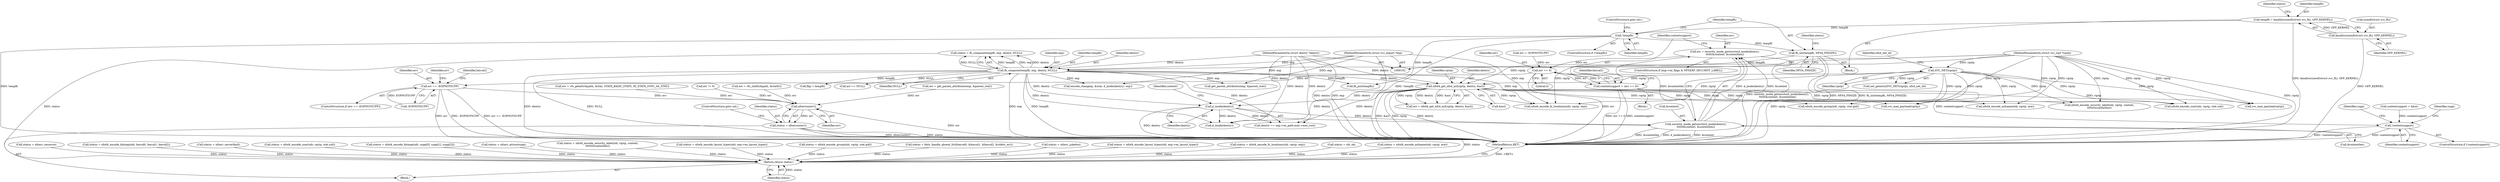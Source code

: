 digraph "0_linux_c70422f760c120480fee4de6c38804c72aa26bc1_12@API" {
"1000351" [label="(Call,err = security_inode_getsecctx(d_inode(dentry),\n\t\t\t\t\t\t&context, &contextlen))"];
"1000353" [label="(Call,security_inode_getsecctx(d_inode(dentry),\n\t\t\t\t\t\t&context, &contextlen))"];
"1000354" [label="(Call,d_inode(dentry))"];
"1000288" [label="(Call,fh_compose(tempfh, exp, dentry, NULL))"];
"1000283" [label="(Call,fh_init(tempfh, NFS4_FHSIZE))"];
"1000280" [label="(Call,!tempfh)"];
"1000270" [label="(Call,tempfh = kmalloc(sizeof(struct svc_fh), GFP_KERNEL))"];
"1000272" [label="(Call,kmalloc(sizeof(struct svc_fh), GFP_KERNEL))"];
"1000105" [label="(MethodParameterIn,struct svc_export *exp)"];
"1000106" [label="(MethodParameterIn,struct dentry *dentry)"];
"1000306" [label="(Call,nfsd4_get_nfs4_acl(rqstp, dentry, &acl))"];
"1000186" [label="(Call,SVC_NET(rqstp))"];
"1000108" [label="(MethodParameterIn,struct svc_rqst *rqstp)"];
"1000367" [label="(Call,err == 0)"];
"1000365" [label="(Call,contextsupport = (err == 0))"];
"1000440" [label="(Call,!contextsupport)"];
"1000376" [label="(Call,err == -EOPNOTSUPP)"];
"1001955" [label="(Call,nfserrno(err))"];
"1001953" [label="(Call,status = nfserrno(err))"];
"1001950" [label="(Return,return status;)"];
"1000351" [label="(Call,err = security_inode_getsecctx(d_inode(dentry),\n\t\t\t\t\t\t&context, &contextlen))"];
"1000307" [label="(Identifier,rqstp)"];
"1001959" [label="(Call,status = nfserr_resource)"];
"1000365" [label="(Call,contextsupport = (err == 0))"];
"1000287" [label="(Identifier,status)"];
"1000387" [label="(Call,status = nfsd4_encode_bitmap(xdr, bmval0, bmval1, bmval2))"];
"1000277" [label="(Identifier,status)"];
"1000550" [label="(Call,status = nfserr_serverfault)"];
"1000353" [label="(Call,security_inode_getsecctx(d_inode(dentry),\n\t\t\t\t\t\t&context, &contextlen))"];
"1000440" [label="(Call,!contextsupport)"];
"1000355" [label="(Identifier,dentry)"];
"1000269" [label="(Block,)"];
"1000296" [label="(Call,fhp = tempfh)"];
"1000356" [label="(Call,&context)"];
"1001950" [label="(Return,return status;)"];
"1000272" [label="(Call,kmalloc(sizeof(struct svc_fh), GFP_KERNEL))"];
"1000186" [label="(Call,SVC_NET(rqstp))"];
"1001417" [label="(Call,status = nfsd4_encode_user(xdr, rqstp, stat.uid))"];
"1000377" [label="(Identifier,err)"];
"1000188" [label="(Identifier,nfsd_net_id)"];
"1000864" [label="(Call,acl == NULL)"];
"1000187" [label="(Identifier,rqstp)"];
"1000106" [label="(MethodParameterIn,struct dentry *dentry)"];
"1001876" [label="(Call,status = nfsd4_encode_bitmap(xdr, supp[0], supp[1], supp[2]))"];
"1000611" [label="(Call,encode_change(p, &stat, d_inode(dentry), exp))"];
"1000352" [label="(Identifier,err)"];
"1001957" [label="(ControlStructure,goto out;)"];
"1000354" [label="(Call,d_inode(dentry))"];
"1000326" [label="(Call,status = nfserr_attrnotsupp)"];
"1001419" [label="(Call,nfsd4_encode_user(xdr, rqstp, stat.uid))"];
"1001941" [label="(Call,fh_put(tempfh))"];
"1000281" [label="(Identifier,tempfh)"];
"1001344" [label="(Call,svc_max_payload(rqstp))"];
"1000361" [label="(Call,err = -EOPNOTSUPP)"];
"1000288" [label="(Call,fh_compose(tempfh, exp, dentry, NULL))"];
"1000372" [label="(Identifier,bmval2)"];
"1001897" [label="(Call,status = nfsd4_encode_security_label(xdr, rqstp, context,\n\t\t\t\t\t\t\t\tcontextlen))"];
"1001955" [label="(Call,nfserrno(err))"];
"1000273" [label="(Call,sizeof(struct svc_fh))"];
"1000375" [label="(ControlStructure,if (err == -EOPNOTSUPP))"];
"1000450" [label="(Identifier,supp)"];
"1000306" [label="(Call,nfsd4_get_nfs4_acl(rqstp, dentry, &acl))"];
"1001956" [label="(Identifier,err)"];
"1000304" [label="(Call,err = nfsd4_get_nfs4_acl(rqstp, dentry, &acl))"];
"1000292" [label="(Identifier,NULL)"];
"1000270" [label="(Call,tempfh = kmalloc(sizeof(struct svc_fh), GFP_KERNEL))"];
"1000275" [label="(Identifier,GFP_KERNEL)"];
"1000367" [label="(Call,err == 0)"];
"1000284" [label="(Identifier,tempfh)"];
"1000286" [label="(Call,status = fh_compose(tempfh, exp, dentry, NULL))"];
"1001767" [label="(Call,dentry == exp->ex_path.mnt->mnt_root)"];
"1001963" [label="(MethodReturn,RET)"];
"1000376" [label="(Call,err == -EOPNOTSUPP)"];
"1001206" [label="(Call,nfsd4_encode_fs_locations(xdr, rqstp, exp))"];
"1000357" [label="(Identifier,context)"];
"1000385" [label="(Identifier,err)"];
"1000280" [label="(Call,!tempfh)"];
"1000290" [label="(Identifier,exp)"];
"1001777" [label="(Call,err = get_parent_attributes(exp, &parent_stat))"];
"1000309" [label="(Call,&acl)"];
"1000283" [label="(Call,fh_init(tempfh, NFS4_FHSIZE))"];
"1000289" [label="(Identifier,tempfh)"];
"1000219" [label="(Call,err = vfs_getattr(&path, &stat, STATX_BASIC_STATS, AT_STATX_SYNC_AS_STAT))"];
"1000164" [label="(Call,contextsupport = false)"];
"1000332" [label="(Call,err != 0)"];
"1000105" [label="(MethodParameterIn,struct svc_export *exp)"];
"1001816" [label="(Call,status = nfsd4_encode_layout_types(xdr, exp->ex_layout_types))"];
"1001322" [label="(Call,svc_max_payload(rqstp))"];
"1001779" [label="(Call,get_parent_attributes(exp, &parent_stat))"];
"1000444" [label="(Identifier,supp)"];
"1001951" [label="(Identifier,status)"];
"1001433" [label="(Call,status = nfsd4_encode_group(xdr, rqstp, stat.gid))"];
"1000279" [label="(ControlStructure,if (!tempfh))"];
"1000271" [label="(Identifier,tempfh)"];
"1000368" [label="(Identifier,err)"];
"1001954" [label="(Identifier,status)"];
"1000439" [label="(ControlStructure,if (!contextsupport))"];
"1000381" [label="(Identifier,bmval2)"];
"1000369" [label="(Literal,0)"];
"1000205" [label="(Call,status = fattr_handle_absent_fs(&bmval0, &bmval1, &bmval2, &rdattr_err))"];
"1000285" [label="(Identifier,NFS4_FHSIZE)"];
"1001435" [label="(Call,nfsd4_encode_group(xdr, rqstp, stat.gid))"];
"1000185" [label="(Call,net_generic(SVC_NET(rqstp), nfsd_net_id))"];
"1000250" [label="(Call,err = vfs_statfs(&path, &statfs))"];
"1000308" [label="(Identifier,dentry)"];
"1000291" [label="(Identifier,dentry)"];
"1000958" [label="(Call,nfsd4_encode_aclname(xdr, rqstp, ace))"];
"1000276" [label="(Call,status = nfserr_jukebox)"];
"1000282" [label="(ControlStructure,goto out;)"];
"1000441" [label="(Identifier,contextsupport)"];
"1000358" [label="(Call,&contextlen)"];
"1001899" [label="(Call,nfsd4_encode_security_label(xdr, rqstp, context,\n\t\t\t\t\t\t\t\tcontextlen))"];
"1001953" [label="(Call,status = nfserrno(err))"];
"1000378" [label="(Call,-EOPNOTSUPP)"];
"1001801" [label="(Call,status = nfsd4_encode_layout_types(xdr, exp->ex_layout_types))"];
"1000345" [label="(ControlStructure,if (exp->ex_flags & NFSEXP_SECURITY_LABEL))"];
"1001204" [label="(Call,status = nfsd4_encode_fs_locations(xdr, rqstp, exp))"];
"1000615" [label="(Call,d_inode(dentry))"];
"1000344" [label="(Block,)"];
"1000366" [label="(Identifier,contextsupport)"];
"1000108" [label="(MethodParameterIn,struct svc_rqst *rqstp)"];
"1001927" [label="(Call,status = nfs_ok)"];
"1000956" [label="(Call,status = nfsd4_encode_aclname(xdr, rqstp, ace))"];
"1000110" [label="(Block,)"];
"1000351" -> "1000345"  [label="AST: "];
"1000351" -> "1000353"  [label="CFG: "];
"1000352" -> "1000351"  [label="AST: "];
"1000353" -> "1000351"  [label="AST: "];
"1000366" -> "1000351"  [label="CFG: "];
"1000351" -> "1001963"  [label="DDG: security_inode_getsecctx(d_inode(dentry),\n\t\t\t\t\t\t&context, &contextlen)"];
"1000353" -> "1000351"  [label="DDG: d_inode(dentry)"];
"1000353" -> "1000351"  [label="DDG: &context"];
"1000353" -> "1000351"  [label="DDG: &contextlen"];
"1000351" -> "1000367"  [label="DDG: err"];
"1000353" -> "1000358"  [label="CFG: "];
"1000354" -> "1000353"  [label="AST: "];
"1000356" -> "1000353"  [label="AST: "];
"1000358" -> "1000353"  [label="AST: "];
"1000353" -> "1001963"  [label="DDG: &context"];
"1000353" -> "1001963"  [label="DDG: &contextlen"];
"1000353" -> "1001963"  [label="DDG: d_inode(dentry)"];
"1000354" -> "1000353"  [label="DDG: dentry"];
"1000354" -> "1000355"  [label="CFG: "];
"1000355" -> "1000354"  [label="AST: "];
"1000357" -> "1000354"  [label="CFG: "];
"1000354" -> "1001963"  [label="DDG: dentry"];
"1000288" -> "1000354"  [label="DDG: dentry"];
"1000306" -> "1000354"  [label="DDG: dentry"];
"1000106" -> "1000354"  [label="DDG: dentry"];
"1000354" -> "1000615"  [label="DDG: dentry"];
"1000354" -> "1001767"  [label="DDG: dentry"];
"1000288" -> "1000286"  [label="AST: "];
"1000288" -> "1000292"  [label="CFG: "];
"1000289" -> "1000288"  [label="AST: "];
"1000290" -> "1000288"  [label="AST: "];
"1000291" -> "1000288"  [label="AST: "];
"1000292" -> "1000288"  [label="AST: "];
"1000286" -> "1000288"  [label="CFG: "];
"1000288" -> "1001963"  [label="DDG: dentry"];
"1000288" -> "1001963"  [label="DDG: NULL"];
"1000288" -> "1001963"  [label="DDG: exp"];
"1000288" -> "1001963"  [label="DDG: tempfh"];
"1000288" -> "1000286"  [label="DDG: tempfh"];
"1000288" -> "1000286"  [label="DDG: exp"];
"1000288" -> "1000286"  [label="DDG: dentry"];
"1000288" -> "1000286"  [label="DDG: NULL"];
"1000283" -> "1000288"  [label="DDG: tempfh"];
"1000105" -> "1000288"  [label="DDG: exp"];
"1000106" -> "1000288"  [label="DDG: dentry"];
"1000288" -> "1000296"  [label="DDG: tempfh"];
"1000288" -> "1000306"  [label="DDG: dentry"];
"1000288" -> "1000615"  [label="DDG: dentry"];
"1000288" -> "1000611"  [label="DDG: exp"];
"1000288" -> "1000864"  [label="DDG: NULL"];
"1000288" -> "1001206"  [label="DDG: exp"];
"1000288" -> "1001767"  [label="DDG: dentry"];
"1000288" -> "1001779"  [label="DDG: exp"];
"1000288" -> "1001941"  [label="DDG: tempfh"];
"1000283" -> "1000269"  [label="AST: "];
"1000283" -> "1000285"  [label="CFG: "];
"1000284" -> "1000283"  [label="AST: "];
"1000285" -> "1000283"  [label="AST: "];
"1000287" -> "1000283"  [label="CFG: "];
"1000283" -> "1001963"  [label="DDG: NFS4_FHSIZE"];
"1000283" -> "1001963"  [label="DDG: fh_init(tempfh, NFS4_FHSIZE)"];
"1000280" -> "1000283"  [label="DDG: tempfh"];
"1000280" -> "1000279"  [label="AST: "];
"1000280" -> "1000281"  [label="CFG: "];
"1000281" -> "1000280"  [label="AST: "];
"1000282" -> "1000280"  [label="CFG: "];
"1000284" -> "1000280"  [label="CFG: "];
"1000280" -> "1001963"  [label="DDG: !tempfh"];
"1000280" -> "1001963"  [label="DDG: tempfh"];
"1000270" -> "1000280"  [label="DDG: tempfh"];
"1000280" -> "1001941"  [label="DDG: tempfh"];
"1000270" -> "1000269"  [label="AST: "];
"1000270" -> "1000272"  [label="CFG: "];
"1000271" -> "1000270"  [label="AST: "];
"1000272" -> "1000270"  [label="AST: "];
"1000277" -> "1000270"  [label="CFG: "];
"1000270" -> "1001963"  [label="DDG: kmalloc(sizeof(struct svc_fh), GFP_KERNEL)"];
"1000272" -> "1000270"  [label="DDG: GFP_KERNEL"];
"1000272" -> "1000275"  [label="CFG: "];
"1000273" -> "1000272"  [label="AST: "];
"1000275" -> "1000272"  [label="AST: "];
"1000272" -> "1001963"  [label="DDG: GFP_KERNEL"];
"1000105" -> "1000102"  [label="AST: "];
"1000105" -> "1001963"  [label="DDG: exp"];
"1000105" -> "1000611"  [label="DDG: exp"];
"1000105" -> "1001206"  [label="DDG: exp"];
"1000105" -> "1001779"  [label="DDG: exp"];
"1000106" -> "1000102"  [label="AST: "];
"1000106" -> "1001963"  [label="DDG: dentry"];
"1000106" -> "1000306"  [label="DDG: dentry"];
"1000106" -> "1000615"  [label="DDG: dentry"];
"1000106" -> "1001767"  [label="DDG: dentry"];
"1000306" -> "1000304"  [label="AST: "];
"1000306" -> "1000309"  [label="CFG: "];
"1000307" -> "1000306"  [label="AST: "];
"1000308" -> "1000306"  [label="AST: "];
"1000309" -> "1000306"  [label="AST: "];
"1000304" -> "1000306"  [label="CFG: "];
"1000306" -> "1001963"  [label="DDG: &acl"];
"1000306" -> "1001963"  [label="DDG: rqstp"];
"1000306" -> "1001963"  [label="DDG: dentry"];
"1000306" -> "1000304"  [label="DDG: rqstp"];
"1000306" -> "1000304"  [label="DDG: dentry"];
"1000306" -> "1000304"  [label="DDG: &acl"];
"1000186" -> "1000306"  [label="DDG: rqstp"];
"1000108" -> "1000306"  [label="DDG: rqstp"];
"1000306" -> "1000615"  [label="DDG: dentry"];
"1000306" -> "1000958"  [label="DDG: rqstp"];
"1000306" -> "1001206"  [label="DDG: rqstp"];
"1000306" -> "1001322"  [label="DDG: rqstp"];
"1000306" -> "1001344"  [label="DDG: rqstp"];
"1000306" -> "1001419"  [label="DDG: rqstp"];
"1000306" -> "1001435"  [label="DDG: rqstp"];
"1000306" -> "1001767"  [label="DDG: dentry"];
"1000306" -> "1001899"  [label="DDG: rqstp"];
"1000186" -> "1000185"  [label="AST: "];
"1000186" -> "1000187"  [label="CFG: "];
"1000187" -> "1000186"  [label="AST: "];
"1000188" -> "1000186"  [label="CFG: "];
"1000186" -> "1001963"  [label="DDG: rqstp"];
"1000186" -> "1000185"  [label="DDG: rqstp"];
"1000108" -> "1000186"  [label="DDG: rqstp"];
"1000186" -> "1000958"  [label="DDG: rqstp"];
"1000186" -> "1001206"  [label="DDG: rqstp"];
"1000186" -> "1001322"  [label="DDG: rqstp"];
"1000186" -> "1001344"  [label="DDG: rqstp"];
"1000186" -> "1001419"  [label="DDG: rqstp"];
"1000186" -> "1001435"  [label="DDG: rqstp"];
"1000186" -> "1001899"  [label="DDG: rqstp"];
"1000108" -> "1000102"  [label="AST: "];
"1000108" -> "1001963"  [label="DDG: rqstp"];
"1000108" -> "1000958"  [label="DDG: rqstp"];
"1000108" -> "1001206"  [label="DDG: rqstp"];
"1000108" -> "1001322"  [label="DDG: rqstp"];
"1000108" -> "1001344"  [label="DDG: rqstp"];
"1000108" -> "1001419"  [label="DDG: rqstp"];
"1000108" -> "1001435"  [label="DDG: rqstp"];
"1000108" -> "1001899"  [label="DDG: rqstp"];
"1000367" -> "1000365"  [label="AST: "];
"1000367" -> "1000369"  [label="CFG: "];
"1000368" -> "1000367"  [label="AST: "];
"1000369" -> "1000367"  [label="AST: "];
"1000365" -> "1000367"  [label="CFG: "];
"1000367" -> "1001963"  [label="DDG: err"];
"1000367" -> "1000365"  [label="DDG: err"];
"1000367" -> "1000365"  [label="DDG: 0"];
"1000361" -> "1000367"  [label="DDG: err"];
"1000367" -> "1000376"  [label="DDG: err"];
"1000365" -> "1000344"  [label="AST: "];
"1000366" -> "1000365"  [label="AST: "];
"1000372" -> "1000365"  [label="CFG: "];
"1000365" -> "1001963"  [label="DDG: err == 0"];
"1000365" -> "1001963"  [label="DDG: contextsupport"];
"1000365" -> "1000440"  [label="DDG: contextsupport"];
"1000440" -> "1000439"  [label="AST: "];
"1000440" -> "1000441"  [label="CFG: "];
"1000441" -> "1000440"  [label="AST: "];
"1000444" -> "1000440"  [label="CFG: "];
"1000450" -> "1000440"  [label="CFG: "];
"1000440" -> "1001963"  [label="DDG: !contextsupport"];
"1000440" -> "1001963"  [label="DDG: contextsupport"];
"1000164" -> "1000440"  [label="DDG: contextsupport"];
"1000376" -> "1000375"  [label="AST: "];
"1000376" -> "1000378"  [label="CFG: "];
"1000377" -> "1000376"  [label="AST: "];
"1000378" -> "1000376"  [label="AST: "];
"1000381" -> "1000376"  [label="CFG: "];
"1000385" -> "1000376"  [label="CFG: "];
"1000376" -> "1001963"  [label="DDG: err == -EOPNOTSUPP"];
"1000376" -> "1001963"  [label="DDG: err"];
"1000376" -> "1001963"  [label="DDG: -EOPNOTSUPP"];
"1000378" -> "1000376"  [label="DDG: EOPNOTSUPP"];
"1000376" -> "1001955"  [label="DDG: err"];
"1001955" -> "1001953"  [label="AST: "];
"1001955" -> "1001956"  [label="CFG: "];
"1001956" -> "1001955"  [label="AST: "];
"1001953" -> "1001955"  [label="CFG: "];
"1001955" -> "1001963"  [label="DDG: err"];
"1001955" -> "1001953"  [label="DDG: err"];
"1001777" -> "1001955"  [label="DDG: err"];
"1000219" -> "1001955"  [label="DDG: err"];
"1000250" -> "1001955"  [label="DDG: err"];
"1000332" -> "1001955"  [label="DDG: err"];
"1001953" -> "1000110"  [label="AST: "];
"1001954" -> "1001953"  [label="AST: "];
"1001957" -> "1001953"  [label="CFG: "];
"1001953" -> "1001963"  [label="DDG: nfserrno(err)"];
"1001953" -> "1001963"  [label="DDG: status"];
"1001953" -> "1001950"  [label="DDG: status"];
"1001950" -> "1000110"  [label="AST: "];
"1001950" -> "1001951"  [label="CFG: "];
"1001951" -> "1001950"  [label="AST: "];
"1001963" -> "1001950"  [label="CFG: "];
"1001950" -> "1001963"  [label="DDG: <RET>"];
"1001951" -> "1001950"  [label="DDG: status"];
"1001876" -> "1001950"  [label="DDG: status"];
"1001204" -> "1001950"  [label="DDG: status"];
"1000286" -> "1001950"  [label="DDG: status"];
"1001417" -> "1001950"  [label="DDG: status"];
"1000205" -> "1001950"  [label="DDG: status"];
"1000956" -> "1001950"  [label="DDG: status"];
"1000387" -> "1001950"  [label="DDG: status"];
"1001927" -> "1001950"  [label="DDG: status"];
"1000276" -> "1001950"  [label="DDG: status"];
"1001897" -> "1001950"  [label="DDG: status"];
"1001433" -> "1001950"  [label="DDG: status"];
"1001816" -> "1001950"  [label="DDG: status"];
"1001801" -> "1001950"  [label="DDG: status"];
"1000550" -> "1001950"  [label="DDG: status"];
"1000326" -> "1001950"  [label="DDG: status"];
"1001959" -> "1001950"  [label="DDG: status"];
}
